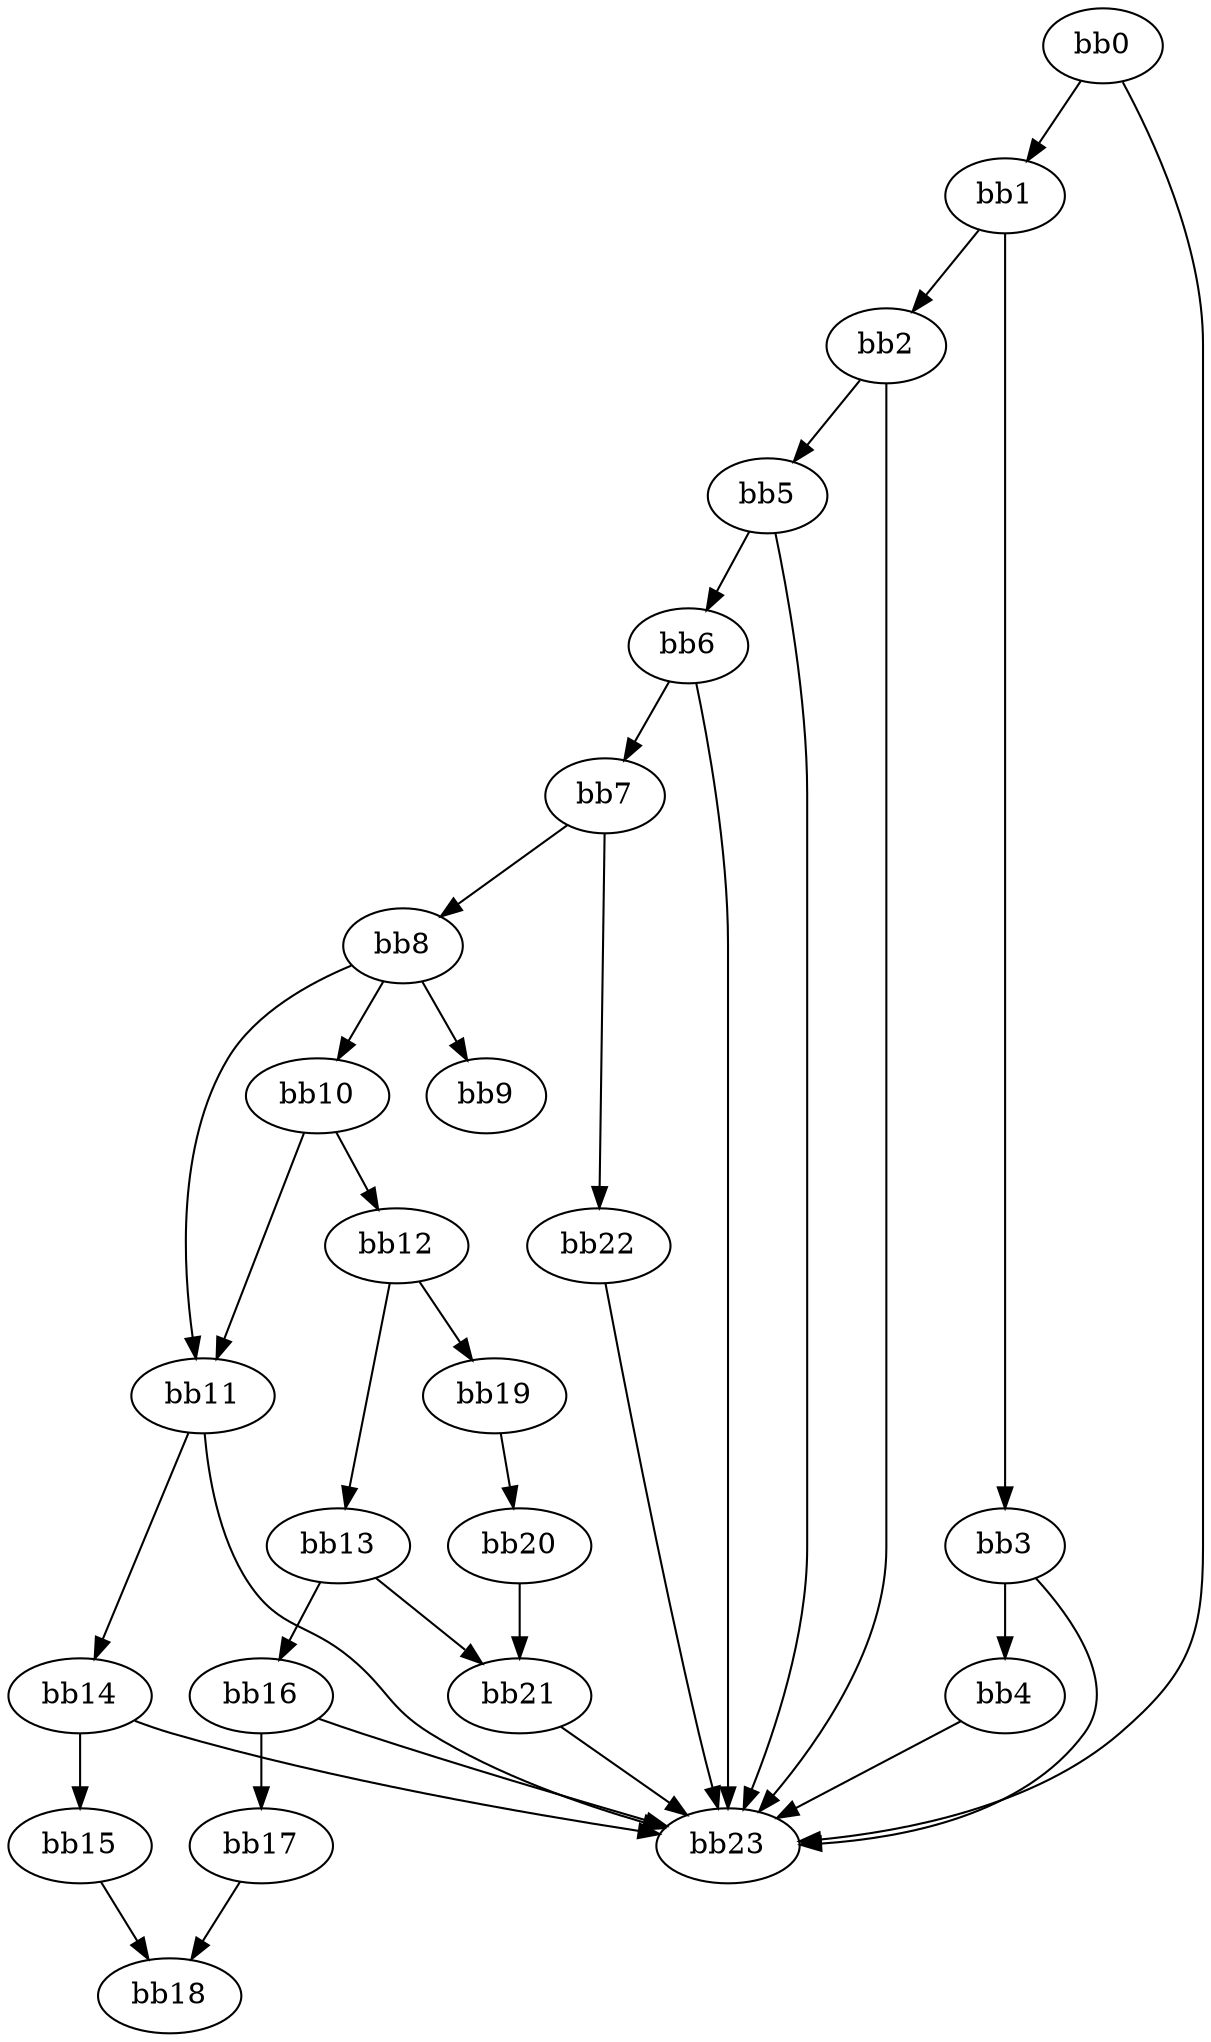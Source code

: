 digraph {
    0 [ label = "bb0\l" ]
    1 [ label = "bb1\l" ]
    2 [ label = "bb2\l" ]
    3 [ label = "bb3\l" ]
    4 [ label = "bb4\l" ]
    5 [ label = "bb5\l" ]
    6 [ label = "bb6\l" ]
    7 [ label = "bb7\l" ]
    8 [ label = "bb8\l" ]
    9 [ label = "bb9\l" ]
    10 [ label = "bb10\l" ]
    11 [ label = "bb11\l" ]
    12 [ label = "bb12\l" ]
    13 [ label = "bb13\l" ]
    14 [ label = "bb14\l" ]
    15 [ label = "bb15\l" ]
    16 [ label = "bb16\l" ]
    17 [ label = "bb17\l" ]
    18 [ label = "bb18\l" ]
    19 [ label = "bb19\l" ]
    20 [ label = "bb20\l" ]
    21 [ label = "bb21\l" ]
    22 [ label = "bb22\l" ]
    23 [ label = "bb23\l" ]
    0 -> 1 [ ]
    0 -> 23 [ ]
    1 -> 2 [ ]
    1 -> 3 [ ]
    2 -> 5 [ ]
    2 -> 23 [ ]
    3 -> 4 [ ]
    3 -> 23 [ ]
    4 -> 23 [ ]
    5 -> 6 [ ]
    5 -> 23 [ ]
    6 -> 7 [ ]
    6 -> 23 [ ]
    7 -> 8 [ ]
    7 -> 22 [ ]
    8 -> 9 [ ]
    8 -> 10 [ ]
    8 -> 11 [ ]
    10 -> 11 [ ]
    10 -> 12 [ ]
    11 -> 14 [ ]
    11 -> 23 [ ]
    12 -> 13 [ ]
    12 -> 19 [ ]
    13 -> 16 [ ]
    13 -> 21 [ ]
    14 -> 15 [ ]
    14 -> 23 [ ]
    15 -> 18 [ ]
    16 -> 17 [ ]
    16 -> 23 [ ]
    17 -> 18 [ ]
    19 -> 20 [ ]
    20 -> 21 [ ]
    21 -> 23 [ ]
    22 -> 23 [ ]
}

